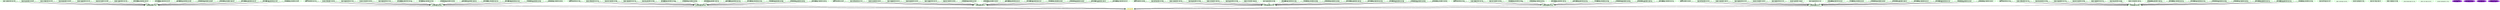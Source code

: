 digraph "g" {
	size = "30,30"
"probe_complete" [ style=bold color="green" fontcolor="orange" ]
"probe_complete c001n09" [ style=bold color="green" fontcolor="black" ]
"rsc_c001n02_monitor_0 c001n09" [ style=bold color="green" fontcolor="black" ]
"rsc_c001n03_monitor_0 c001n09" [ style=bold color="green" fontcolor="black" ]
"rsc_c001n04_monitor_0 c001n09" [ style=bold color="green" fontcolor="black" ]
"rsc_c001n05_monitor_0 c001n09" [ style=bold color="green" fontcolor="black" ]
"rsc_c001n06_monitor_0 c001n09" [ style=bold color="green" fontcolor="black" ]
"rsc_c001n07_monitor_0 c001n09" [ style=bold color="green" fontcolor="black" ]
"rsc_c001n08_monitor_0 c001n09" [ style=bold color="green" fontcolor="black" ]
"child_DoFencing:0_monitor_0 c001n09" [ style=bold color="green" fontcolor="black" ]
"child_DoFencing:1_monitor_0 c001n09" [ style=bold color="green" fontcolor="black" ]
"child_DoFencing:2_monitor_0 c001n09" [ style=bold color="green" fontcolor="black" ]
"child_DoFencing:3_monitor_0 c001n09" [ style=bold color="green" fontcolor="black" ]
"child_DoFencing:4_monitor_0 c001n09" [ style=bold color="green" fontcolor="black" ]
"child_DoFencing:5_monitor_0 c001n09" [ style=bold color="green" fontcolor="black" ]
"child_DoFencing:6_monitor_0 c001n09" [ style=bold color="green" fontcolor="black" ]
"child_DoFencing:7_monitor_0 c001n09" [ style=bold color="green" fontcolor="black" ]
"probe_complete c001n02" [ style=bold color="green" fontcolor="black" ]
"DcIPaddr_monitor_0 c001n02" [ style=bold color="green" fontcolor="black" ]
"rsc_c001n09_monitor_0 c001n02" [ style=bold color="green" fontcolor="black" ]
"rsc_c001n03_monitor_0 c001n02" [ style=bold color="green" fontcolor="black" ]
"rsc_c001n04_monitor_0 c001n02" [ style=bold color="green" fontcolor="black" ]
"rsc_c001n05_monitor_0 c001n02" [ style=bold color="green" fontcolor="black" ]
"child_DoFencing:0_monitor_0 c001n02" [ style=bold color="green" fontcolor="black" ]
"child_DoFencing:1_monitor_0 c001n02" [ style=bold color="green" fontcolor="black" ]
"child_DoFencing:2_monitor_0 c001n02" [ style=bold color="green" fontcolor="black" ]
"child_DoFencing:3_monitor_0 c001n02" [ style=bold color="green" fontcolor="black" ]
"child_DoFencing:4_monitor_0 c001n02" [ style=bold color="green" fontcolor="black" ]
"child_DoFencing:5_monitor_0 c001n02" [ style=bold color="green" fontcolor="black" ]
"child_DoFencing:6_monitor_0 c001n02" [ style=bold color="green" fontcolor="black" ]
"child_DoFencing:7_monitor_0 c001n02" [ style=bold color="green" fontcolor="black" ]
"probe_complete c001n03" [ style=bold color="green" fontcolor="black" ]
"DcIPaddr_monitor_0 c001n03" [ style=bold color="green" fontcolor="black" ]
"rsc_c001n09_monitor_0 c001n03" [ style=bold color="green" fontcolor="black" ]
"rsc_c001n04_monitor_0 c001n03" [ style=bold color="green" fontcolor="black" ]
"rsc_c001n05_monitor_0 c001n03" [ style=bold color="green" fontcolor="black" ]
"rsc_c001n06_monitor_0 c001n03" [ style=bold color="green" fontcolor="black" ]
"child_DoFencing:0_monitor_0 c001n03" [ style=bold color="green" fontcolor="black" ]
"child_DoFencing:1_monitor_0 c001n03" [ style=bold color="green" fontcolor="black" ]
"child_DoFencing:2_monitor_0 c001n03" [ style=bold color="green" fontcolor="black" ]
"child_DoFencing:3_monitor_0 c001n03" [ style=bold color="green" fontcolor="black" ]
"child_DoFencing:4_monitor_0 c001n03" [ style=bold color="green" fontcolor="black" ]
"child_DoFencing:5_monitor_0 c001n03" [ style=bold color="green" fontcolor="black" ]
"child_DoFencing:6_monitor_0 c001n03" [ style=bold color="green" fontcolor="black" ]
"child_DoFencing:7_monitor_0 c001n03" [ style=bold color="green" fontcolor="black" ]
"probe_complete c001n04" [ style=bold color="green" fontcolor="black" ]
"DcIPaddr_monitor_0 c001n04" [ style=bold color="green" fontcolor="black" ]
"rsc_c001n09_monitor_0 c001n04" [ style=bold color="green" fontcolor="black" ]
"rsc_c001n02_monitor_0 c001n04" [ style=bold color="green" fontcolor="black" ]
"rsc_c001n03_monitor_0 c001n04" [ style=bold color="green" fontcolor="black" ]
"rsc_c001n05_monitor_0 c001n04" [ style=bold color="green" fontcolor="black" ]
"rsc_c001n06_monitor_0 c001n04" [ style=bold color="green" fontcolor="black" ]
"rsc_c001n07_monitor_0 c001n04" [ style=bold color="green" fontcolor="black" ]
"child_DoFencing:0_monitor_0 c001n04" [ style=bold color="green" fontcolor="black" ]
"child_DoFencing:1_monitor_0 c001n04" [ style=bold color="green" fontcolor="black" ]
"child_DoFencing:2_monitor_0 c001n04" [ style=bold color="green" fontcolor="black" ]
"child_DoFencing:3_monitor_0 c001n04" [ style=bold color="green" fontcolor="black" ]
"child_DoFencing:4_monitor_0 c001n04" [ style=bold color="green" fontcolor="black" ]
"child_DoFencing:5_monitor_0 c001n04" [ style=bold color="green" fontcolor="black" ]
"child_DoFencing:6_monitor_0 c001n04" [ style=bold color="green" fontcolor="black" ]
"child_DoFencing:7_monitor_0 c001n04" [ style=bold color="green" fontcolor="black" ]
"probe_complete c001n05" [ style=bold color="green" fontcolor="black" ]
"DcIPaddr_monitor_0 c001n05" [ style=bold color="green" fontcolor="black" ]
"rsc_c001n09_monitor_0 c001n05" [ style=bold color="green" fontcolor="black" ]
"rsc_c001n02_monitor_0 c001n05" [ style=bold color="green" fontcolor="black" ]
"rsc_c001n03_monitor_0 c001n05" [ style=bold color="green" fontcolor="black" ]
"rsc_c001n04_monitor_0 c001n05" [ style=bold color="green" fontcolor="black" ]
"rsc_c001n06_monitor_0 c001n05" [ style=bold color="green" fontcolor="black" ]
"rsc_c001n07_monitor_0 c001n05" [ style=bold color="green" fontcolor="black" ]
"rsc_c001n08_monitor_0 c001n05" [ style=bold color="green" fontcolor="black" ]
"child_DoFencing:0_monitor_0 c001n05" [ style=bold color="green" fontcolor="black" ]
"child_DoFencing:1_monitor_0 c001n05" [ style=bold color="green" fontcolor="black" ]
"child_DoFencing:2_monitor_0 c001n05" [ style=bold color="green" fontcolor="black" ]
"child_DoFencing:3_monitor_0 c001n05" [ style=bold color="green" fontcolor="black" ]
"child_DoFencing:4_monitor_0 c001n05" [ style=bold color="green" fontcolor="black" ]
"child_DoFencing:5_monitor_0 c001n05" [ style=bold color="green" fontcolor="black" ]
"child_DoFencing:6_monitor_0 c001n05" [ style=bold color="green" fontcolor="black" ]
"child_DoFencing:7_monitor_0 c001n05" [ style=bold color="green" fontcolor="black" ]
"probe_complete c001n06" [ style=bold color="green" fontcolor="black" ]
"DcIPaddr_monitor_0 c001n06" [ style=bold color="green" fontcolor="black" ]
"rsc_c001n05_monitor_0 c001n06" [ style=bold color="green" fontcolor="black" ]
"rsc_c001n07_monitor_0 c001n06" [ style=bold color="green" fontcolor="black" ]
"child_DoFencing:0_monitor_0 c001n06" [ style=bold color="green" fontcolor="black" ]
"child_DoFencing:1_monitor_0 c001n06" [ style=bold color="green" fontcolor="black" ]
"child_DoFencing:2_monitor_0 c001n06" [ style=bold color="green" fontcolor="black" ]
"child_DoFencing:3_monitor_0 c001n06" [ style=bold color="green" fontcolor="black" ]
"child_DoFencing:4_monitor_0 c001n06" [ style=bold color="green" fontcolor="black" ]
"child_DoFencing:5_monitor_0 c001n06" [ style=bold color="green" fontcolor="black" ]
"child_DoFencing:6_monitor_0 c001n06" [ style=bold color="green" fontcolor="black" ]
"child_DoFencing:7_monitor_0 c001n06" [ style=bold color="green" fontcolor="black" ]
"probe_complete c001n07" [ style=bold color="green" fontcolor="black" ]
"DcIPaddr_monitor_0 c001n07" [ style=bold color="green" fontcolor="black" ]
"rsc_c001n09_monitor_0 c001n07" [ style=bold color="green" fontcolor="black" ]
"rsc_c001n02_monitor_0 c001n07" [ style=bold color="green" fontcolor="black" ]
"rsc_c001n03_monitor_0 c001n07" [ style=bold color="green" fontcolor="black" ]
"rsc_c001n04_monitor_0 c001n07" [ style=bold color="green" fontcolor="black" ]
"rsc_c001n05_monitor_0 c001n07" [ style=bold color="green" fontcolor="black" ]
"rsc_c001n06_monitor_0 c001n07" [ style=bold color="green" fontcolor="black" ]
"rsc_c001n08_monitor_0 c001n07" [ style=bold color="green" fontcolor="black" ]
"child_DoFencing:0_monitor_0 c001n07" [ style=bold color="green" fontcolor="black" ]
"child_DoFencing:1_monitor_0 c001n07" [ style=bold color="green" fontcolor="black" ]
"child_DoFencing:2_monitor_0 c001n07" [ style=bold color="green" fontcolor="black" ]
"child_DoFencing:3_monitor_0 c001n07" [ style=bold color="green" fontcolor="black" ]
"child_DoFencing:4_monitor_0 c001n07" [ style=bold color="green" fontcolor="black" ]
"child_DoFencing:5_monitor_0 c001n07" [ style=bold color="green" fontcolor="black" ]
"child_DoFencing:6_monitor_0 c001n07" [ style=bold color="green" fontcolor="black" ]
"child_DoFencing:7_monitor_0 c001n07" [ style=bold color="green" fontcolor="black" ]
"probe_complete c001n08" [ style=bold color="green" fontcolor="black" ]
"DcIPaddr_monitor_0 c001n08" [ style=bold color="green" fontcolor="black" ]
"rsc_c001n09_monitor_0 c001n08" [ style=bold color="green" fontcolor="black" ]
"rsc_c001n02_monitor_0 c001n08" [ style=bold color="green" fontcolor="black" ]
"rsc_c001n03_monitor_0 c001n08" [ style=bold color="green" fontcolor="black" ]
"rsc_c001n04_monitor_0 c001n08" [ style=bold color="green" fontcolor="black" ]
"rsc_c001n05_monitor_0 c001n08" [ style=bold color="green" fontcolor="black" ]
"rsc_c001n06_monitor_0 c001n08" [ style=bold color="green" fontcolor="black" ]
"rsc_c001n07_monitor_0 c001n08" [ style=bold color="green" fontcolor="black" ]
"child_DoFencing:0_monitor_0 c001n08" [ style=bold color="green" fontcolor="black" ]
"child_DoFencing:1_monitor_0 c001n08" [ style=bold color="green" fontcolor="black" ]
"child_DoFencing:2_monitor_0 c001n08" [ style=bold color="green" fontcolor="black" ]
"child_DoFencing:3_monitor_0 c001n08" [ style=bold color="green" fontcolor="black" ]
"child_DoFencing:4_monitor_0 c001n08" [ style=bold color="green" fontcolor="black" ]
"child_DoFencing:5_monitor_0 c001n08" [ style=bold color="green" fontcolor="black" ]
"child_DoFencing:6_monitor_0 c001n08" [ style=bold color="green" fontcolor="black" ]
"child_DoFencing:7_monitor_0 c001n08" [ style=bold color="green" fontcolor="black" ]
"rsc_c001n09_stop_0 c001n09" [ style=bold color="green" fontcolor="black" ]
"rsc_c001n02_stop_0 c001n02" [ style=bold color="green" fontcolor="black" ]
"rsc_c001n03_stop_0 c001n03" [ style=bold color="green" fontcolor="black" ]
"rsc_c001n04_stop_0 c001n04" [ style=bold color="green" fontcolor="black" ]
"rsc_c001n05_stop_0 c001n05" [ style=bold color="green" fontcolor="black" ]
"rsc_c001n06_stop_0 c001n06" [ style=bold color="green" fontcolor="black" ]
"rsc_c001n07_stop_0 c001n07" [ style=bold color="green" fontcolor="black" ]
"rsc_c001n08_stop_0 c001n08" [ style=bold color="green" fontcolor="black" ]
"DoFencing_start_0" [ font_color=black style=filled fillcolor=purple ]
"DoFencing_running_0" [ font_color=black style=filled fillcolor=purple ]
"DoFencing_stop_0" [ font_color=black style=filled fillcolor=purple ]
"DoFencing_stopped_0" [ font_color=black style=filled fillcolor=purple ]
"probe_complete c001n09" -> "probe_complete" [ style = bold]
"probe_complete c001n02" -> "probe_complete" [ style = bold]
"probe_complete c001n03" -> "probe_complete" [ style = bold]
"probe_complete c001n04" -> "probe_complete" [ style = bold]
"probe_complete c001n05" -> "probe_complete" [ style = bold]
"probe_complete c001n06" -> "probe_complete" [ style = bold]
"probe_complete c001n07" -> "probe_complete" [ style = bold]
"probe_complete c001n08" -> "probe_complete" [ style = bold]
"rsc_c001n02_monitor_0 c001n09" -> "probe_complete c001n09" [ style = bold]
"rsc_c001n03_monitor_0 c001n09" -> "probe_complete c001n09" [ style = bold]
"rsc_c001n04_monitor_0 c001n09" -> "probe_complete c001n09" [ style = bold]
"rsc_c001n05_monitor_0 c001n09" -> "probe_complete c001n09" [ style = bold]
"rsc_c001n06_monitor_0 c001n09" -> "probe_complete c001n09" [ style = bold]
"rsc_c001n07_monitor_0 c001n09" -> "probe_complete c001n09" [ style = bold]
"rsc_c001n08_monitor_0 c001n09" -> "probe_complete c001n09" [ style = bold]
"child_DoFencing:0_monitor_0 c001n09" -> "probe_complete c001n09" [ style = bold]
"child_DoFencing:1_monitor_0 c001n09" -> "probe_complete c001n09" [ style = bold]
"child_DoFencing:2_monitor_0 c001n09" -> "probe_complete c001n09" [ style = bold]
"child_DoFencing:3_monitor_0 c001n09" -> "probe_complete c001n09" [ style = bold]
"child_DoFencing:4_monitor_0 c001n09" -> "probe_complete c001n09" [ style = bold]
"child_DoFencing:5_monitor_0 c001n09" -> "probe_complete c001n09" [ style = bold]
"child_DoFencing:6_monitor_0 c001n09" -> "probe_complete c001n09" [ style = bold]
"child_DoFencing:7_monitor_0 c001n09" -> "probe_complete c001n09" [ style = bold]
"DcIPaddr_monitor_0 c001n02" -> "probe_complete c001n02" [ style = bold]
"rsc_c001n09_monitor_0 c001n02" -> "probe_complete c001n02" [ style = bold]
"rsc_c001n03_monitor_0 c001n02" -> "probe_complete c001n02" [ style = bold]
"rsc_c001n04_monitor_0 c001n02" -> "probe_complete c001n02" [ style = bold]
"rsc_c001n05_monitor_0 c001n02" -> "probe_complete c001n02" [ style = bold]
"child_DoFencing:0_monitor_0 c001n02" -> "probe_complete c001n02" [ style = bold]
"child_DoFencing:1_monitor_0 c001n02" -> "probe_complete c001n02" [ style = bold]
"child_DoFencing:2_monitor_0 c001n02" -> "probe_complete c001n02" [ style = bold]
"child_DoFencing:3_monitor_0 c001n02" -> "probe_complete c001n02" [ style = bold]
"child_DoFencing:4_monitor_0 c001n02" -> "probe_complete c001n02" [ style = bold]
"child_DoFencing:5_monitor_0 c001n02" -> "probe_complete c001n02" [ style = bold]
"child_DoFencing:6_monitor_0 c001n02" -> "probe_complete c001n02" [ style = bold]
"child_DoFencing:7_monitor_0 c001n02" -> "probe_complete c001n02" [ style = bold]
"DcIPaddr_monitor_0 c001n03" -> "probe_complete c001n03" [ style = bold]
"rsc_c001n09_monitor_0 c001n03" -> "probe_complete c001n03" [ style = bold]
"rsc_c001n04_monitor_0 c001n03" -> "probe_complete c001n03" [ style = bold]
"rsc_c001n05_monitor_0 c001n03" -> "probe_complete c001n03" [ style = bold]
"rsc_c001n06_monitor_0 c001n03" -> "probe_complete c001n03" [ style = bold]
"child_DoFencing:0_monitor_0 c001n03" -> "probe_complete c001n03" [ style = bold]
"child_DoFencing:1_monitor_0 c001n03" -> "probe_complete c001n03" [ style = bold]
"child_DoFencing:2_monitor_0 c001n03" -> "probe_complete c001n03" [ style = bold]
"child_DoFencing:3_monitor_0 c001n03" -> "probe_complete c001n03" [ style = bold]
"child_DoFencing:4_monitor_0 c001n03" -> "probe_complete c001n03" [ style = bold]
"child_DoFencing:5_monitor_0 c001n03" -> "probe_complete c001n03" [ style = bold]
"child_DoFencing:6_monitor_0 c001n03" -> "probe_complete c001n03" [ style = bold]
"child_DoFencing:7_monitor_0 c001n03" -> "probe_complete c001n03" [ style = bold]
"DcIPaddr_monitor_0 c001n04" -> "probe_complete c001n04" [ style = bold]
"rsc_c001n09_monitor_0 c001n04" -> "probe_complete c001n04" [ style = bold]
"rsc_c001n02_monitor_0 c001n04" -> "probe_complete c001n04" [ style = bold]
"rsc_c001n03_monitor_0 c001n04" -> "probe_complete c001n04" [ style = bold]
"rsc_c001n05_monitor_0 c001n04" -> "probe_complete c001n04" [ style = bold]
"rsc_c001n06_monitor_0 c001n04" -> "probe_complete c001n04" [ style = bold]
"rsc_c001n07_monitor_0 c001n04" -> "probe_complete c001n04" [ style = bold]
"child_DoFencing:0_monitor_0 c001n04" -> "probe_complete c001n04" [ style = bold]
"child_DoFencing:1_monitor_0 c001n04" -> "probe_complete c001n04" [ style = bold]
"child_DoFencing:2_monitor_0 c001n04" -> "probe_complete c001n04" [ style = bold]
"child_DoFencing:3_monitor_0 c001n04" -> "probe_complete c001n04" [ style = bold]
"child_DoFencing:4_monitor_0 c001n04" -> "probe_complete c001n04" [ style = bold]
"child_DoFencing:5_monitor_0 c001n04" -> "probe_complete c001n04" [ style = bold]
"child_DoFencing:6_monitor_0 c001n04" -> "probe_complete c001n04" [ style = bold]
"child_DoFencing:7_monitor_0 c001n04" -> "probe_complete c001n04" [ style = bold]
"DcIPaddr_monitor_0 c001n05" -> "probe_complete c001n05" [ style = bold]
"rsc_c001n09_monitor_0 c001n05" -> "probe_complete c001n05" [ style = bold]
"rsc_c001n02_monitor_0 c001n05" -> "probe_complete c001n05" [ style = bold]
"rsc_c001n03_monitor_0 c001n05" -> "probe_complete c001n05" [ style = bold]
"rsc_c001n04_monitor_0 c001n05" -> "probe_complete c001n05" [ style = bold]
"rsc_c001n06_monitor_0 c001n05" -> "probe_complete c001n05" [ style = bold]
"rsc_c001n07_monitor_0 c001n05" -> "probe_complete c001n05" [ style = bold]
"rsc_c001n08_monitor_0 c001n05" -> "probe_complete c001n05" [ style = bold]
"child_DoFencing:0_monitor_0 c001n05" -> "probe_complete c001n05" [ style = bold]
"child_DoFencing:1_monitor_0 c001n05" -> "probe_complete c001n05" [ style = bold]
"child_DoFencing:2_monitor_0 c001n05" -> "probe_complete c001n05" [ style = bold]
"child_DoFencing:3_monitor_0 c001n05" -> "probe_complete c001n05" [ style = bold]
"child_DoFencing:4_monitor_0 c001n05" -> "probe_complete c001n05" [ style = bold]
"child_DoFencing:5_monitor_0 c001n05" -> "probe_complete c001n05" [ style = bold]
"child_DoFencing:6_monitor_0 c001n05" -> "probe_complete c001n05" [ style = bold]
"child_DoFencing:7_monitor_0 c001n05" -> "probe_complete c001n05" [ style = bold]
"DcIPaddr_monitor_0 c001n06" -> "probe_complete c001n06" [ style = bold]
"rsc_c001n05_monitor_0 c001n06" -> "probe_complete c001n06" [ style = bold]
"rsc_c001n07_monitor_0 c001n06" -> "probe_complete c001n06" [ style = bold]
"child_DoFencing:0_monitor_0 c001n06" -> "probe_complete c001n06" [ style = bold]
"child_DoFencing:1_monitor_0 c001n06" -> "probe_complete c001n06" [ style = bold]
"child_DoFencing:2_monitor_0 c001n06" -> "probe_complete c001n06" [ style = bold]
"child_DoFencing:3_monitor_0 c001n06" -> "probe_complete c001n06" [ style = bold]
"child_DoFencing:4_monitor_0 c001n06" -> "probe_complete c001n06" [ style = bold]
"child_DoFencing:5_monitor_0 c001n06" -> "probe_complete c001n06" [ style = bold]
"child_DoFencing:6_monitor_0 c001n06" -> "probe_complete c001n06" [ style = bold]
"child_DoFencing:7_monitor_0 c001n06" -> "probe_complete c001n06" [ style = bold]
"DcIPaddr_monitor_0 c001n07" -> "probe_complete c001n07" [ style = bold]
"rsc_c001n09_monitor_0 c001n07" -> "probe_complete c001n07" [ style = bold]
"rsc_c001n02_monitor_0 c001n07" -> "probe_complete c001n07" [ style = bold]
"rsc_c001n03_monitor_0 c001n07" -> "probe_complete c001n07" [ style = bold]
"rsc_c001n04_monitor_0 c001n07" -> "probe_complete c001n07" [ style = bold]
"rsc_c001n05_monitor_0 c001n07" -> "probe_complete c001n07" [ style = bold]
"rsc_c001n06_monitor_0 c001n07" -> "probe_complete c001n07" [ style = bold]
"rsc_c001n08_monitor_0 c001n07" -> "probe_complete c001n07" [ style = bold]
"child_DoFencing:0_monitor_0 c001n07" -> "probe_complete c001n07" [ style = bold]
"child_DoFencing:1_monitor_0 c001n07" -> "probe_complete c001n07" [ style = bold]
"child_DoFencing:2_monitor_0 c001n07" -> "probe_complete c001n07" [ style = bold]
"child_DoFencing:3_monitor_0 c001n07" -> "probe_complete c001n07" [ style = bold]
"child_DoFencing:4_monitor_0 c001n07" -> "probe_complete c001n07" [ style = bold]
"child_DoFencing:5_monitor_0 c001n07" -> "probe_complete c001n07" [ style = bold]
"child_DoFencing:6_monitor_0 c001n07" -> "probe_complete c001n07" [ style = bold]
"child_DoFencing:7_monitor_0 c001n07" -> "probe_complete c001n07" [ style = bold]
"DcIPaddr_monitor_0 c001n08" -> "probe_complete c001n08" [ style = bold]
"rsc_c001n09_monitor_0 c001n08" -> "probe_complete c001n08" [ style = bold]
"rsc_c001n02_monitor_0 c001n08" -> "probe_complete c001n08" [ style = bold]
"rsc_c001n03_monitor_0 c001n08" -> "probe_complete c001n08" [ style = bold]
"rsc_c001n04_monitor_0 c001n08" -> "probe_complete c001n08" [ style = bold]
"rsc_c001n05_monitor_0 c001n08" -> "probe_complete c001n08" [ style = bold]
"rsc_c001n06_monitor_0 c001n08" -> "probe_complete c001n08" [ style = bold]
"rsc_c001n07_monitor_0 c001n08" -> "probe_complete c001n08" [ style = bold]
"child_DoFencing:0_monitor_0 c001n08" -> "probe_complete c001n08" [ style = bold]
"child_DoFencing:1_monitor_0 c001n08" -> "probe_complete c001n08" [ style = bold]
"child_DoFencing:2_monitor_0 c001n08" -> "probe_complete c001n08" [ style = bold]
"child_DoFencing:3_monitor_0 c001n08" -> "probe_complete c001n08" [ style = bold]
"child_DoFencing:4_monitor_0 c001n08" -> "probe_complete c001n08" [ style = bold]
"child_DoFencing:5_monitor_0 c001n08" -> "probe_complete c001n08" [ style = bold]
"child_DoFencing:6_monitor_0 c001n08" -> "probe_complete c001n08" [ style = bold]
"child_DoFencing:7_monitor_0 c001n08" -> "probe_complete c001n08" [ style = bold]
}
